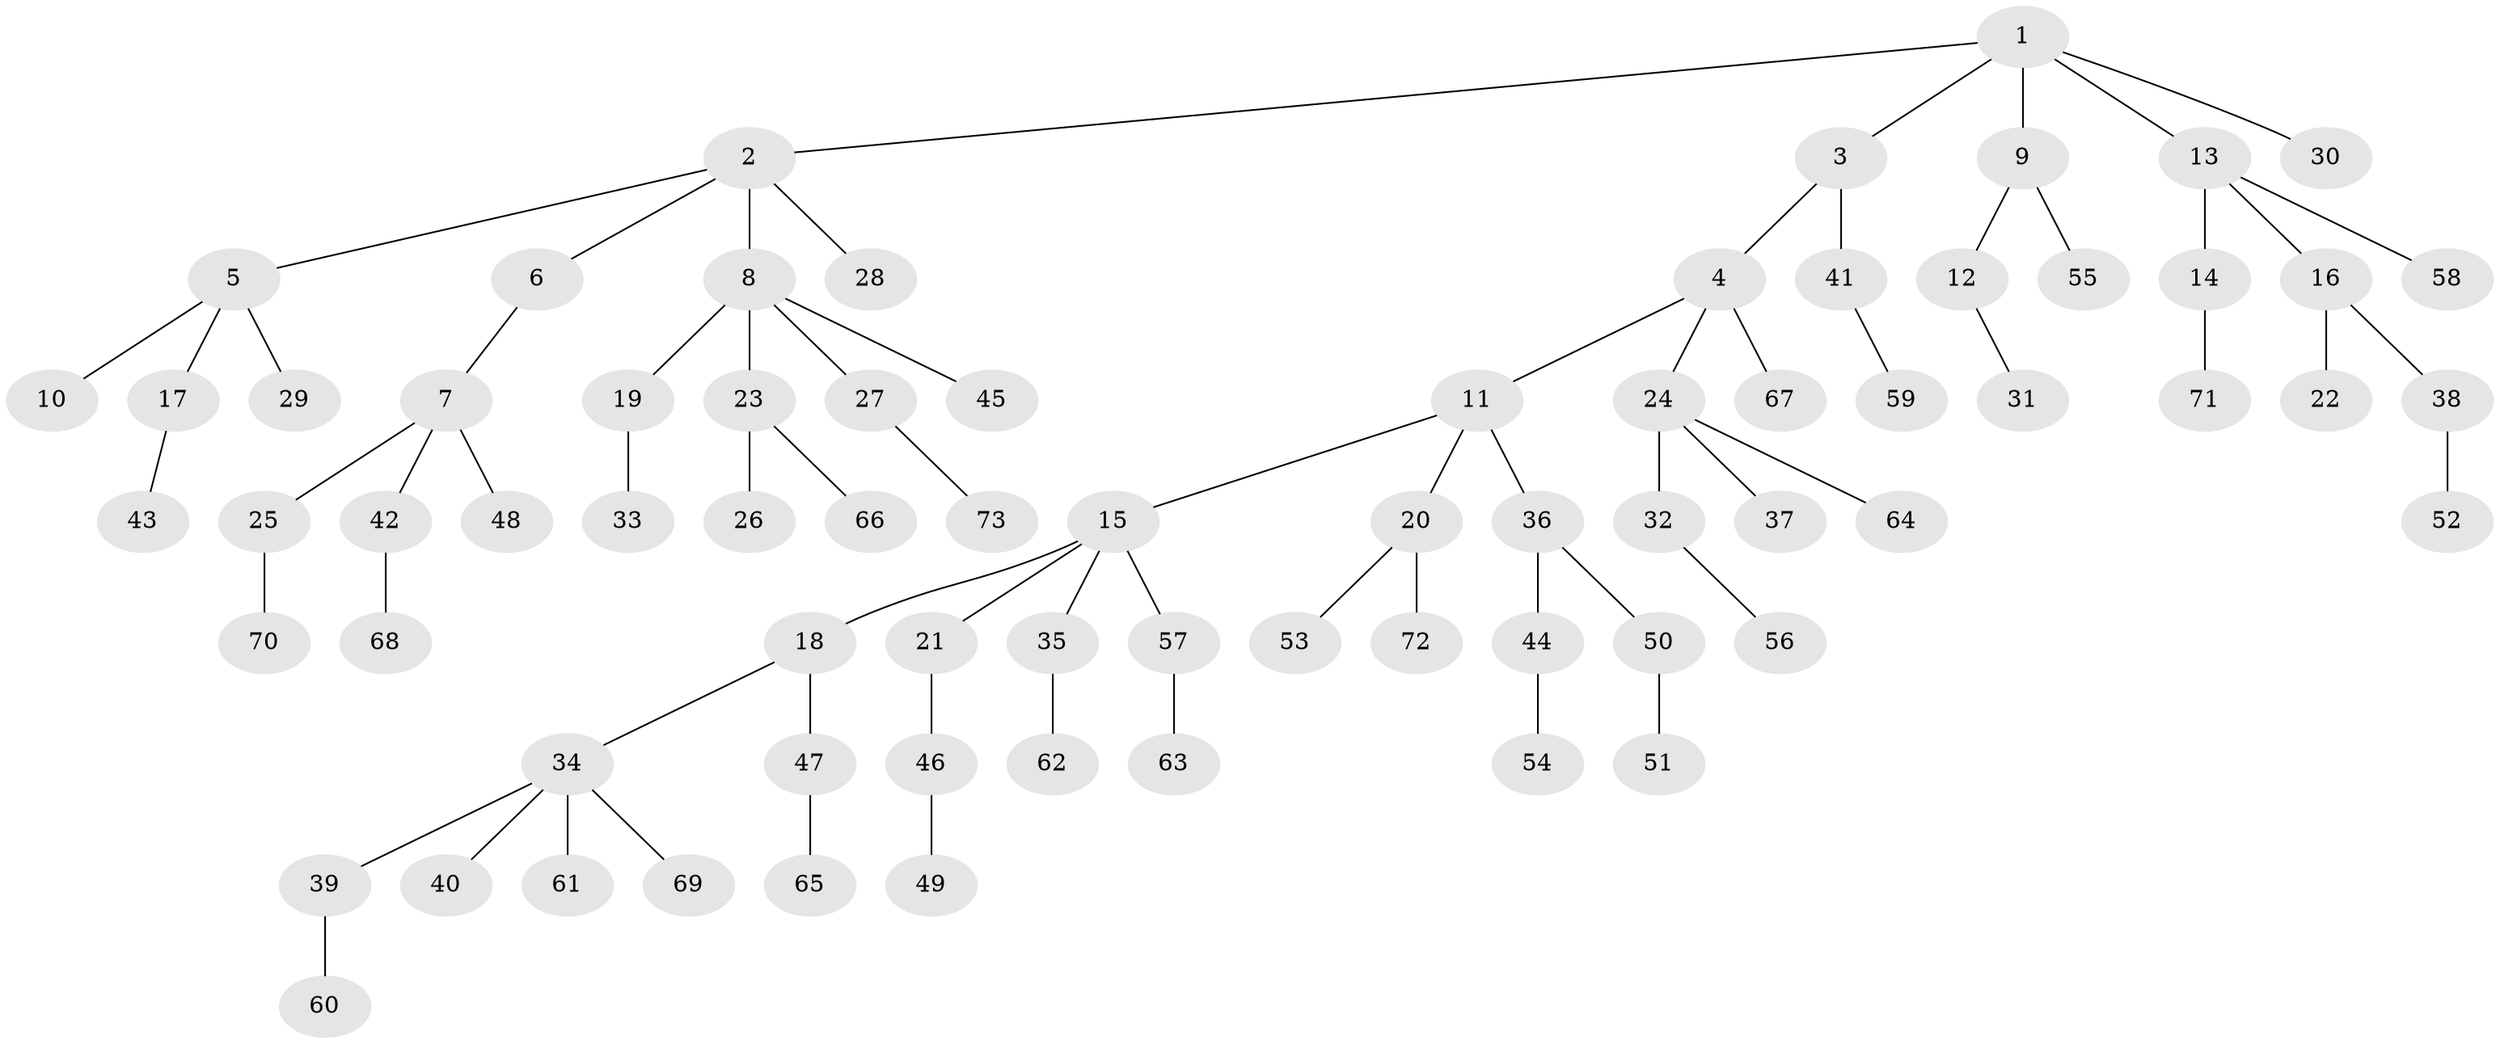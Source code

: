 // coarse degree distribution, {4: 0.0967741935483871, 3: 0.16129032258064516, 2: 0.1935483870967742, 5: 0.03225806451612903, 1: 0.5161290322580645}
// Generated by graph-tools (version 1.1) at 2025/51/03/04/25 22:51:44]
// undirected, 73 vertices, 72 edges
graph export_dot {
  node [color=gray90,style=filled];
  1;
  2;
  3;
  4;
  5;
  6;
  7;
  8;
  9;
  10;
  11;
  12;
  13;
  14;
  15;
  16;
  17;
  18;
  19;
  20;
  21;
  22;
  23;
  24;
  25;
  26;
  27;
  28;
  29;
  30;
  31;
  32;
  33;
  34;
  35;
  36;
  37;
  38;
  39;
  40;
  41;
  42;
  43;
  44;
  45;
  46;
  47;
  48;
  49;
  50;
  51;
  52;
  53;
  54;
  55;
  56;
  57;
  58;
  59;
  60;
  61;
  62;
  63;
  64;
  65;
  66;
  67;
  68;
  69;
  70;
  71;
  72;
  73;
  1 -- 2;
  1 -- 3;
  1 -- 9;
  1 -- 13;
  1 -- 30;
  2 -- 5;
  2 -- 6;
  2 -- 8;
  2 -- 28;
  3 -- 4;
  3 -- 41;
  4 -- 11;
  4 -- 24;
  4 -- 67;
  5 -- 10;
  5 -- 17;
  5 -- 29;
  6 -- 7;
  7 -- 25;
  7 -- 42;
  7 -- 48;
  8 -- 19;
  8 -- 23;
  8 -- 27;
  8 -- 45;
  9 -- 12;
  9 -- 55;
  11 -- 15;
  11 -- 20;
  11 -- 36;
  12 -- 31;
  13 -- 14;
  13 -- 16;
  13 -- 58;
  14 -- 71;
  15 -- 18;
  15 -- 21;
  15 -- 35;
  15 -- 57;
  16 -- 22;
  16 -- 38;
  17 -- 43;
  18 -- 34;
  18 -- 47;
  19 -- 33;
  20 -- 53;
  20 -- 72;
  21 -- 46;
  23 -- 26;
  23 -- 66;
  24 -- 32;
  24 -- 37;
  24 -- 64;
  25 -- 70;
  27 -- 73;
  32 -- 56;
  34 -- 39;
  34 -- 40;
  34 -- 61;
  34 -- 69;
  35 -- 62;
  36 -- 44;
  36 -- 50;
  38 -- 52;
  39 -- 60;
  41 -- 59;
  42 -- 68;
  44 -- 54;
  46 -- 49;
  47 -- 65;
  50 -- 51;
  57 -- 63;
}
